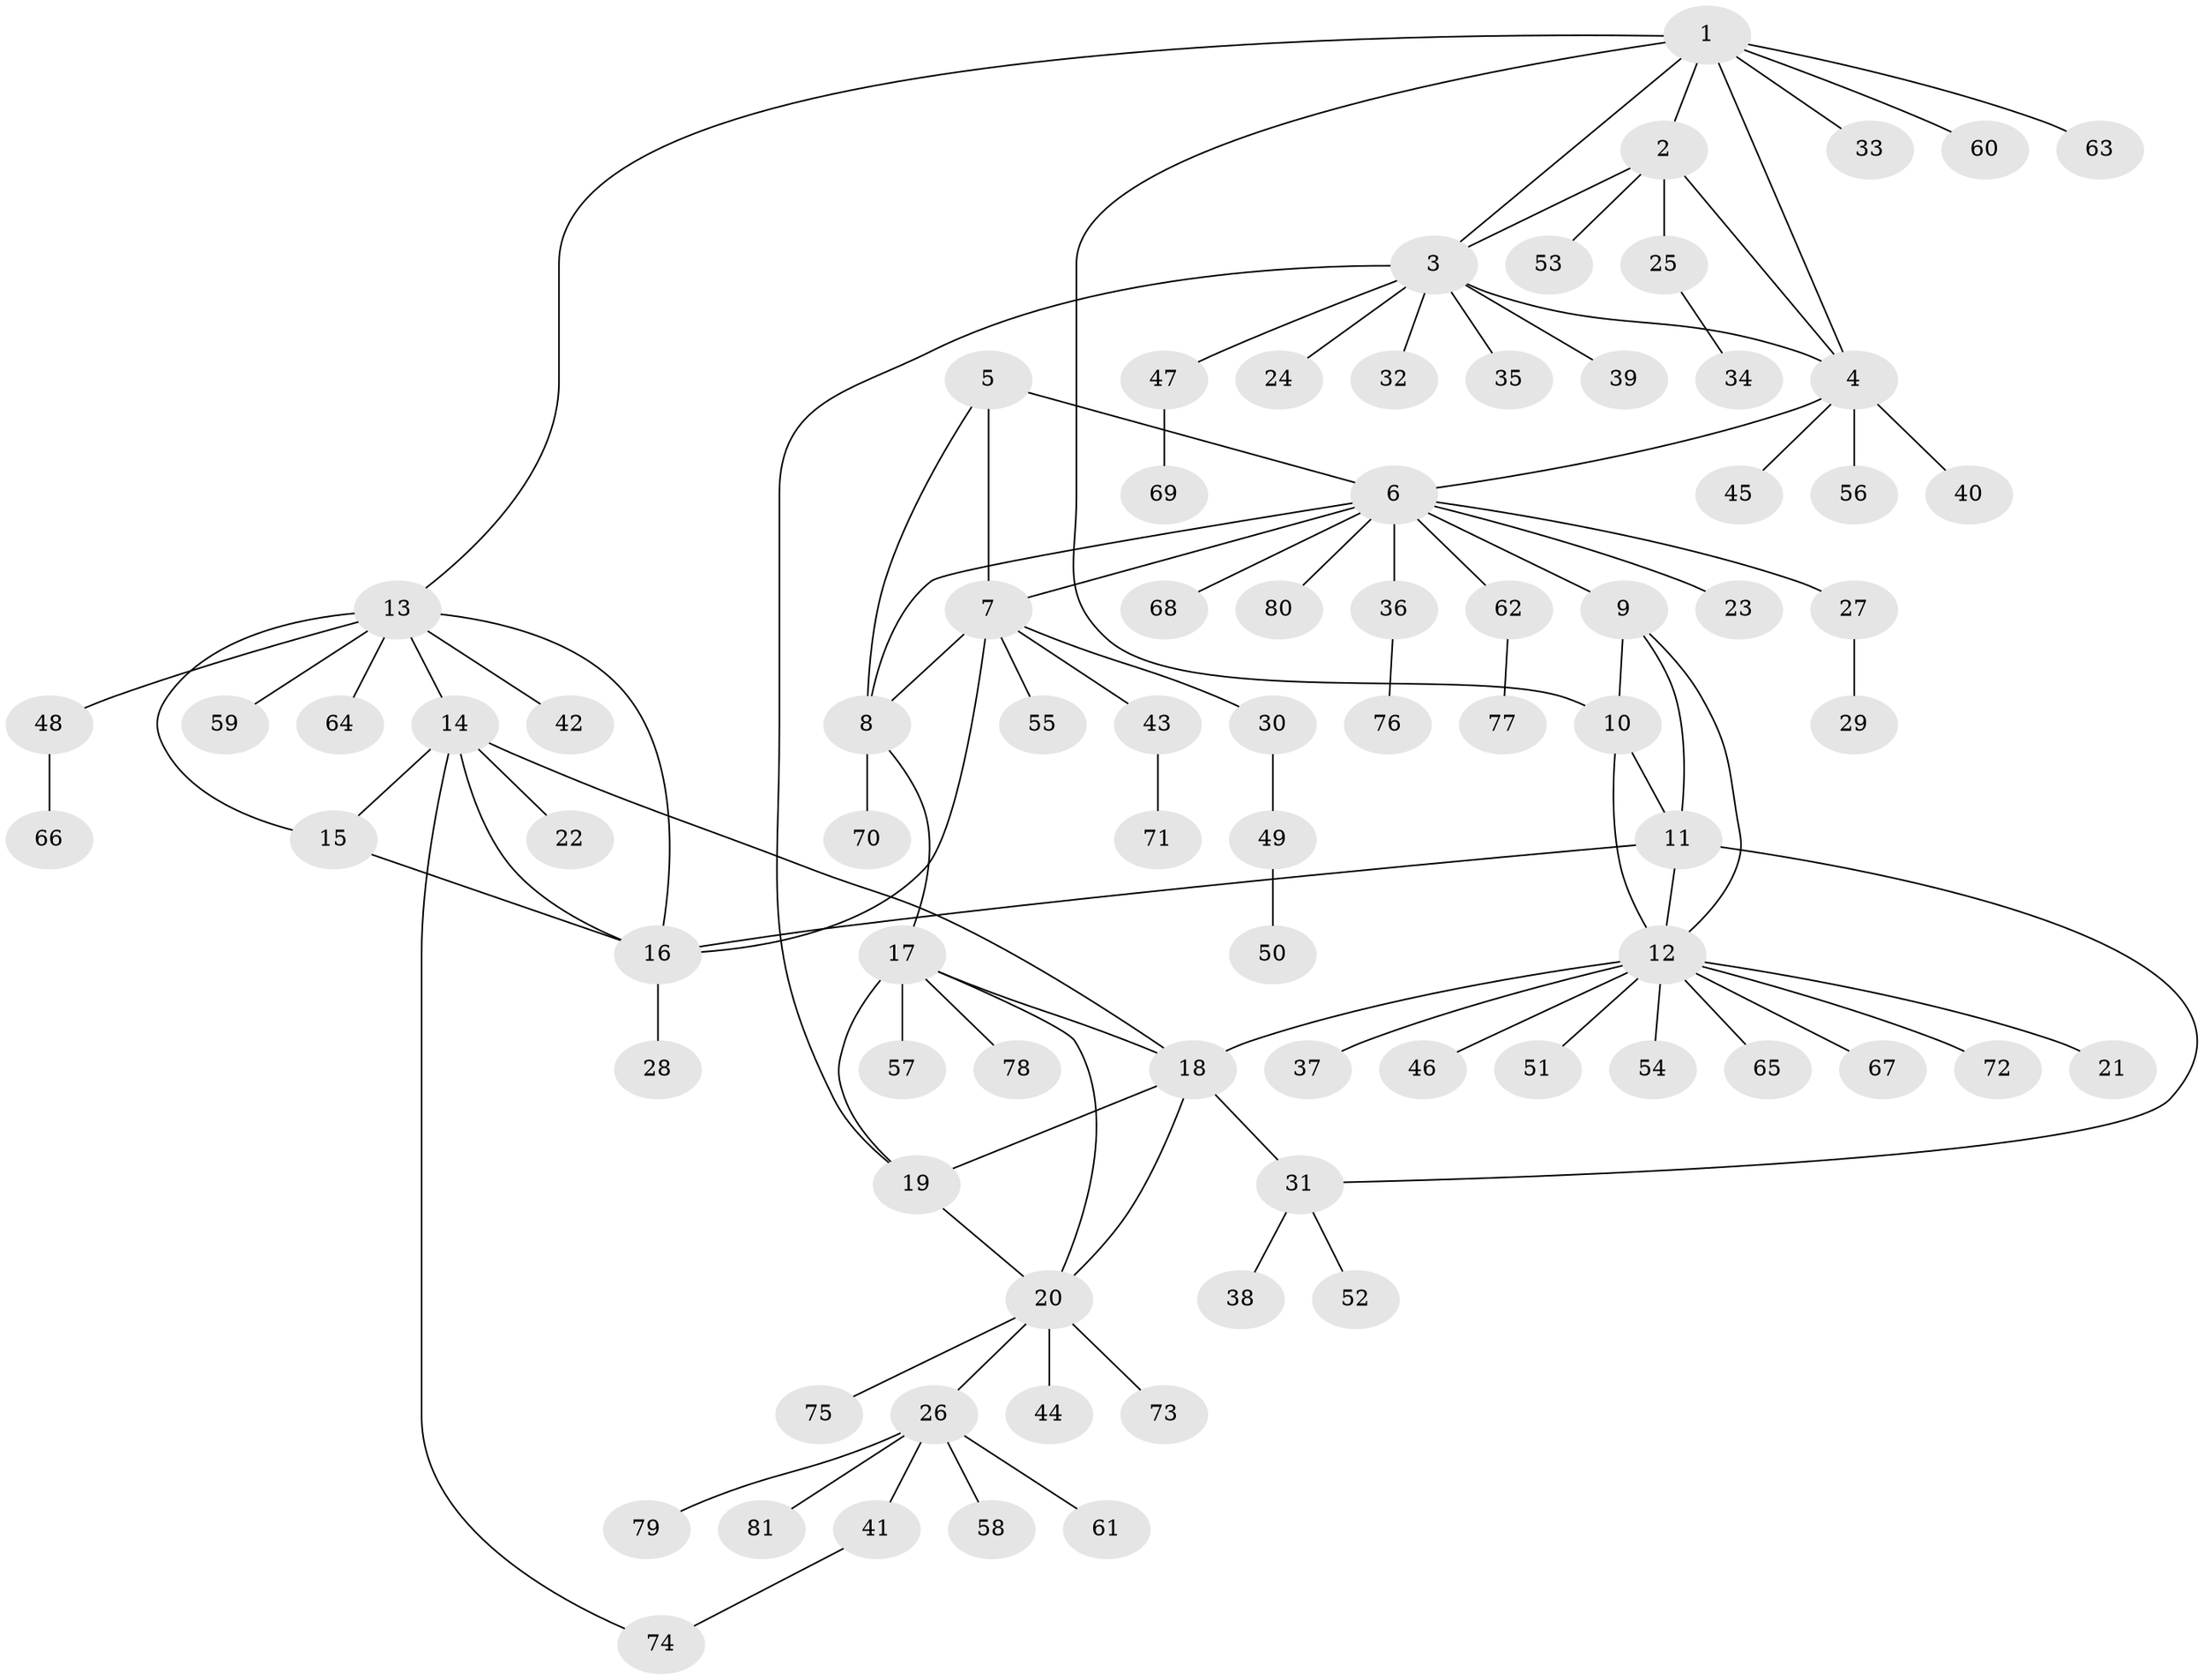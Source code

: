 // coarse degree distribution, {9: 0.03225806451612903, 7: 0.016129032258064516, 5: 0.04838709677419355, 2: 0.08064516129032258, 10: 0.04838709677419355, 8: 0.016129032258064516, 4: 0.03225806451612903, 6: 0.016129032258064516, 3: 0.016129032258064516, 1: 0.6935483870967742}
// Generated by graph-tools (version 1.1) at 2025/24/03/03/25 07:24:14]
// undirected, 81 vertices, 103 edges
graph export_dot {
graph [start="1"]
  node [color=gray90,style=filled];
  1;
  2;
  3;
  4;
  5;
  6;
  7;
  8;
  9;
  10;
  11;
  12;
  13;
  14;
  15;
  16;
  17;
  18;
  19;
  20;
  21;
  22;
  23;
  24;
  25;
  26;
  27;
  28;
  29;
  30;
  31;
  32;
  33;
  34;
  35;
  36;
  37;
  38;
  39;
  40;
  41;
  42;
  43;
  44;
  45;
  46;
  47;
  48;
  49;
  50;
  51;
  52;
  53;
  54;
  55;
  56;
  57;
  58;
  59;
  60;
  61;
  62;
  63;
  64;
  65;
  66;
  67;
  68;
  69;
  70;
  71;
  72;
  73;
  74;
  75;
  76;
  77;
  78;
  79;
  80;
  81;
  1 -- 2;
  1 -- 3;
  1 -- 4;
  1 -- 10;
  1 -- 13;
  1 -- 33;
  1 -- 60;
  1 -- 63;
  2 -- 3;
  2 -- 4;
  2 -- 25;
  2 -- 53;
  3 -- 4;
  3 -- 19;
  3 -- 24;
  3 -- 32;
  3 -- 35;
  3 -- 39;
  3 -- 47;
  4 -- 6;
  4 -- 40;
  4 -- 45;
  4 -- 56;
  5 -- 6;
  5 -- 7;
  5 -- 8;
  6 -- 7;
  6 -- 8;
  6 -- 9;
  6 -- 23;
  6 -- 27;
  6 -- 36;
  6 -- 62;
  6 -- 68;
  6 -- 80;
  7 -- 8;
  7 -- 16;
  7 -- 30;
  7 -- 43;
  7 -- 55;
  8 -- 17;
  8 -- 70;
  9 -- 10;
  9 -- 11;
  9 -- 12;
  10 -- 11;
  10 -- 12;
  11 -- 12;
  11 -- 16;
  11 -- 31;
  12 -- 18;
  12 -- 21;
  12 -- 37;
  12 -- 46;
  12 -- 51;
  12 -- 54;
  12 -- 65;
  12 -- 67;
  12 -- 72;
  13 -- 14;
  13 -- 15;
  13 -- 16;
  13 -- 42;
  13 -- 48;
  13 -- 59;
  13 -- 64;
  14 -- 15;
  14 -- 16;
  14 -- 18;
  14 -- 22;
  14 -- 74;
  15 -- 16;
  16 -- 28;
  17 -- 18;
  17 -- 19;
  17 -- 20;
  17 -- 57;
  17 -- 78;
  18 -- 19;
  18 -- 20;
  18 -- 31;
  19 -- 20;
  20 -- 26;
  20 -- 44;
  20 -- 73;
  20 -- 75;
  25 -- 34;
  26 -- 41;
  26 -- 58;
  26 -- 61;
  26 -- 79;
  26 -- 81;
  27 -- 29;
  30 -- 49;
  31 -- 38;
  31 -- 52;
  36 -- 76;
  41 -- 74;
  43 -- 71;
  47 -- 69;
  48 -- 66;
  49 -- 50;
  62 -- 77;
}
